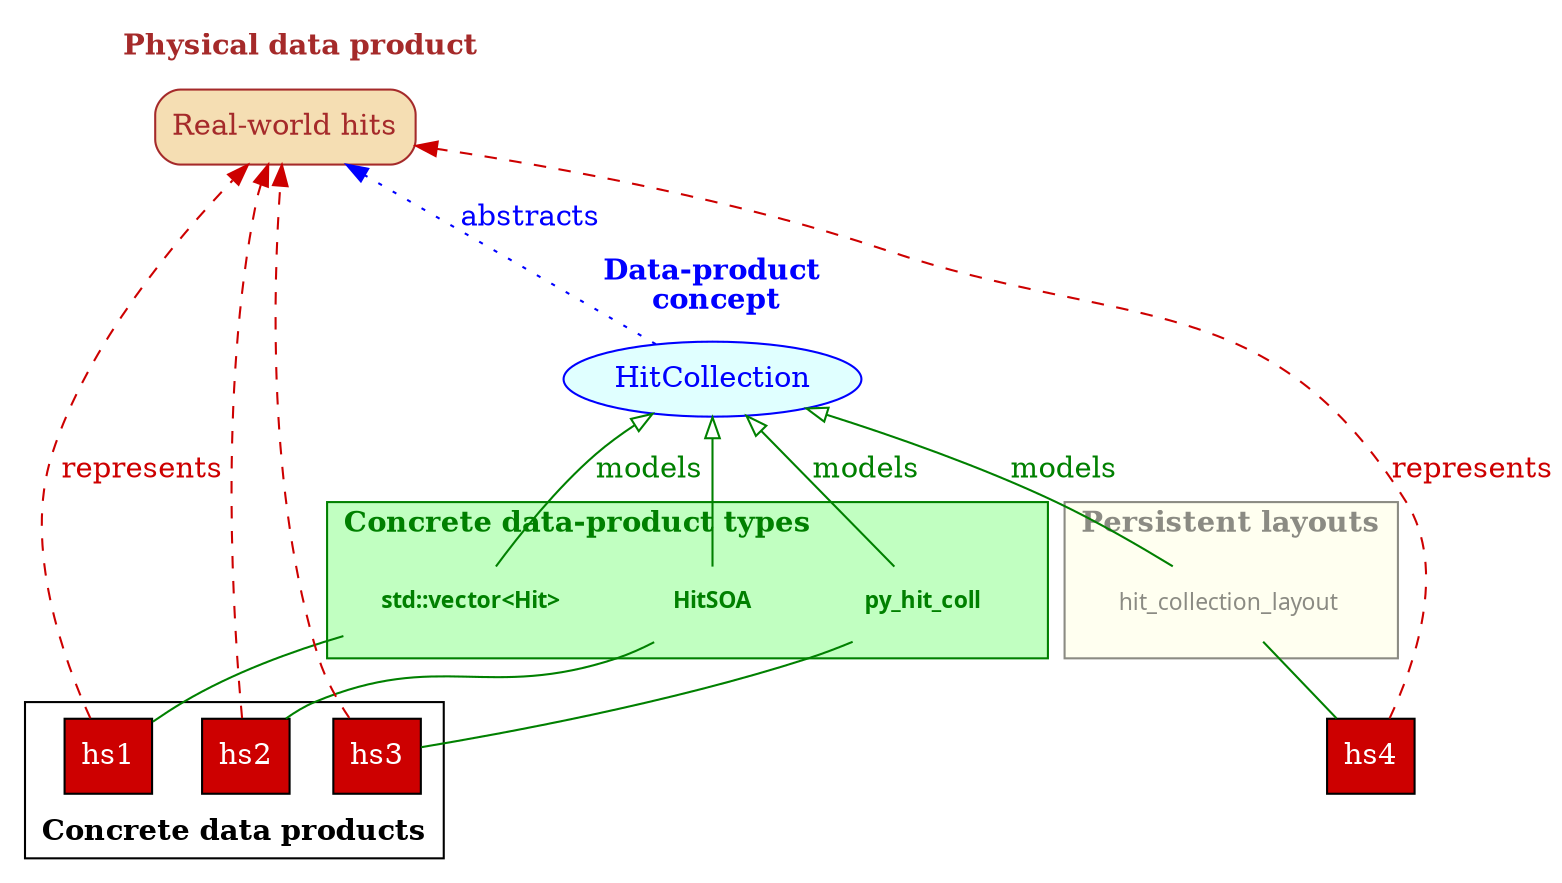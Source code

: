 digraph {
  node [shape="box" style="filled,rounded"]
  rankdir=BT

  subgraph cluster_physical {
    label=<<b>Physical data product</b>>
    labelloc="b"
    color="none"
    fontcolor="brown"
    real_world_hits [label=<Real-world hits>, fillcolor="wheat", color="brown", fontcolor="brown"]
  }

  subgraph cluster_concept {
    labelloc="b"
    fontcolor="blue"
    color="none"
    label=<<b>Data-product<br/> concept</b>>
    hits [label="HitCollection", shape="ellipse", fillcolor="lightcyan", fontcolor="blue", color="blue"]
  }

  hits -> real_world_hits [style="dotted", label="abstracts", color="blue", fontcolor="blue"]

  subgraph cluster_concrete {
    labelloc="b"
    labeljust="l"
    label=<<b>Concrete data-product types</b>>
    color="webgreen"
    fontcolor="webgreen"
    style="filled"
    fillcolor="darkseagreen1";
    node[style="plaintext",
         peripheries=0,
         margin="0.25,0",
         fontname="Monaco",
         fontsize=11,
         fontcolor="webgreen"]

    std_vector [label=<<b>std::vector&lt;Hit&gt;</b>>]
    hit_coll [label=<<b>HitSOA</b>>]
    py_hit_coll [label=<<b>py_hit_coll  </b>>]
  }

  subgraph cluster_persistent {
    labelloc="b"
    labeljust="r"
    label=<<b>Persistent layouts</b>>
    color="ivory4"
    fontcolor="ivory4"
    style="filled"
    fillcolor="ivory1"
    node[style="plaintext",
         peripheries=0,
         margin="0.25,0",
         fontname="Monaco",
         fontsize=11,
         fontcolor="ivory4"]
    hit_collection_layout
  }

  subgraph cluster_object {

    labeljust="l"
    label=<<b>Concrete data products</b>>
    color=black
    node [style="box", width=0.1, style="filled", fontcolor="white", fillcolor="red3"]

    hs1; hs2; hs3;
  }
  hs4 [style="box", width=0.1, style="filled", fontcolor="white", fillcolor="red3"]


  edge [style="dashed", arrowhead="normal", color="red3", fontcolor="red3"]
  hs1 -> real_world_hits [label=" represents"];
  hs2 -> real_world_hits;
  hs3 -> real_world_hits;
  hs4 -> real_world_hits [label="represents"];

  edge [style="normal", arrowhead="empty", color="webgreen", fontcolor="webgreen"]
  std_vector -> hits [label="models"];
  hit_coll -> hits;
  py_hit_coll -> hits [label="models"];
  hit_collection_layout -> hits [label="models"];

  edge [arrowhead="none", color="webgreen"]
  hs1 -> std_vector
  hs2 -> hit_coll
  hs3 -> py_hit_coll;
  hs4 -> hit_collection_layout;
}
